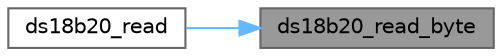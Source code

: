 digraph "ds18b20_read_byte"
{
 // LATEX_PDF_SIZE
  bgcolor="transparent";
  edge [fontname=Helvetica,fontsize=10,labelfontname=Helvetica,labelfontsize=10];
  node [fontname=Helvetica,fontsize=10,shape=box,height=0.2,width=0.4];
  rankdir="RL";
  Node1 [label="ds18b20_read_byte",height=0.2,width=0.4,color="gray40", fillcolor="grey60", style="filled", fontcolor="black",tooltip=" "];
  Node1 -> Node2 [dir="back",color="steelblue1",style="solid"];
  Node2 [label="ds18b20_read",height=0.2,width=0.4,color="grey40", fillcolor="white", style="filled",URL="$dd__temp__sensor_8c.html#a3825ebd66392b1ec98967a5710453cd6",tooltip=" "];
}
